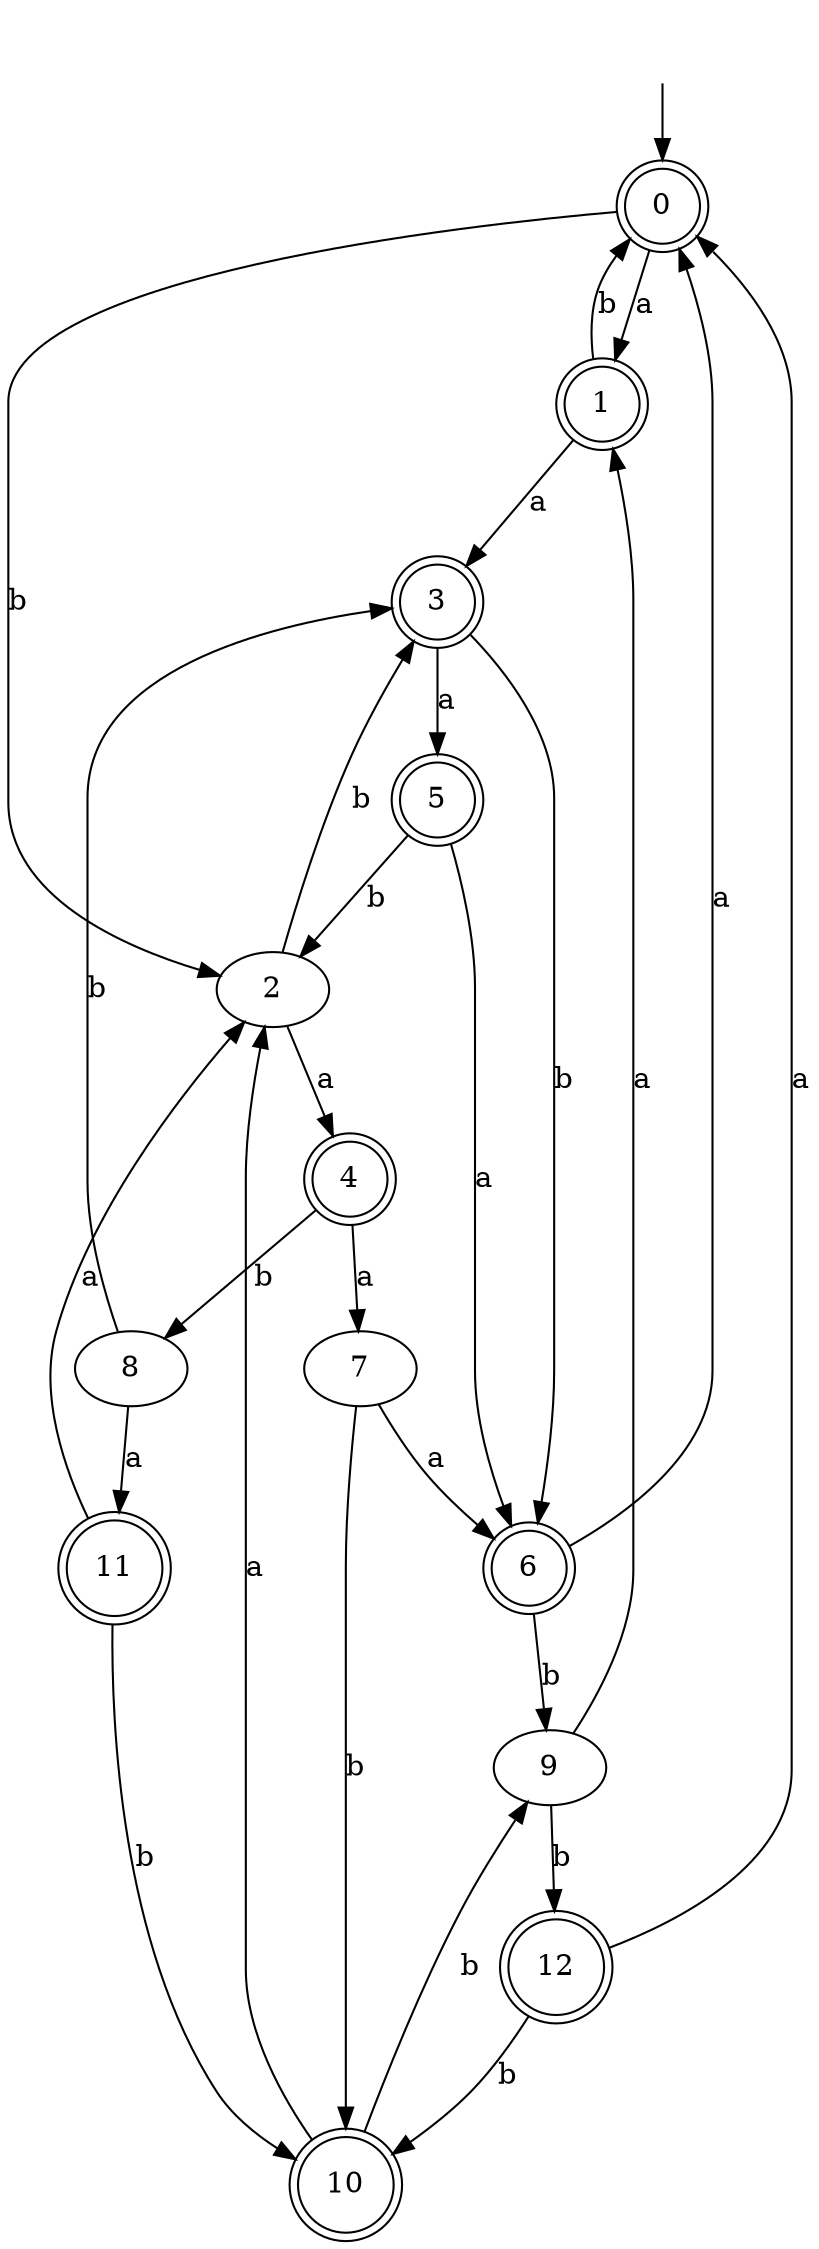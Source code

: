 digraph RandomDFA {
  __start0 [label="", shape=none];
  __start0 -> 0 [label=""];
  0 [shape=circle] [shape=doublecircle]
  0 -> 1 [label="a"]
  0 -> 2 [label="b"]
  1 [shape=doublecircle]
  1 -> 3 [label="a"]
  1 -> 0 [label="b"]
  2
  2 -> 4 [label="a"]
  2 -> 3 [label="b"]
  3 [shape=doublecircle]
  3 -> 5 [label="a"]
  3 -> 6 [label="b"]
  4 [shape=doublecircle]
  4 -> 7 [label="a"]
  4 -> 8 [label="b"]
  5 [shape=doublecircle]
  5 -> 6 [label="a"]
  5 -> 2 [label="b"]
  6 [shape=doublecircle]
  6 -> 0 [label="a"]
  6 -> 9 [label="b"]
  7
  7 -> 6 [label="a"]
  7 -> 10 [label="b"]
  8
  8 -> 11 [label="a"]
  8 -> 3 [label="b"]
  9
  9 -> 1 [label="a"]
  9 -> 12 [label="b"]
  10 [shape=doublecircle]
  10 -> 2 [label="a"]
  10 -> 9 [label="b"]
  11 [shape=doublecircle]
  11 -> 2 [label="a"]
  11 -> 10 [label="b"]
  12 [shape=doublecircle]
  12 -> 0 [label="a"]
  12 -> 10 [label="b"]
}
